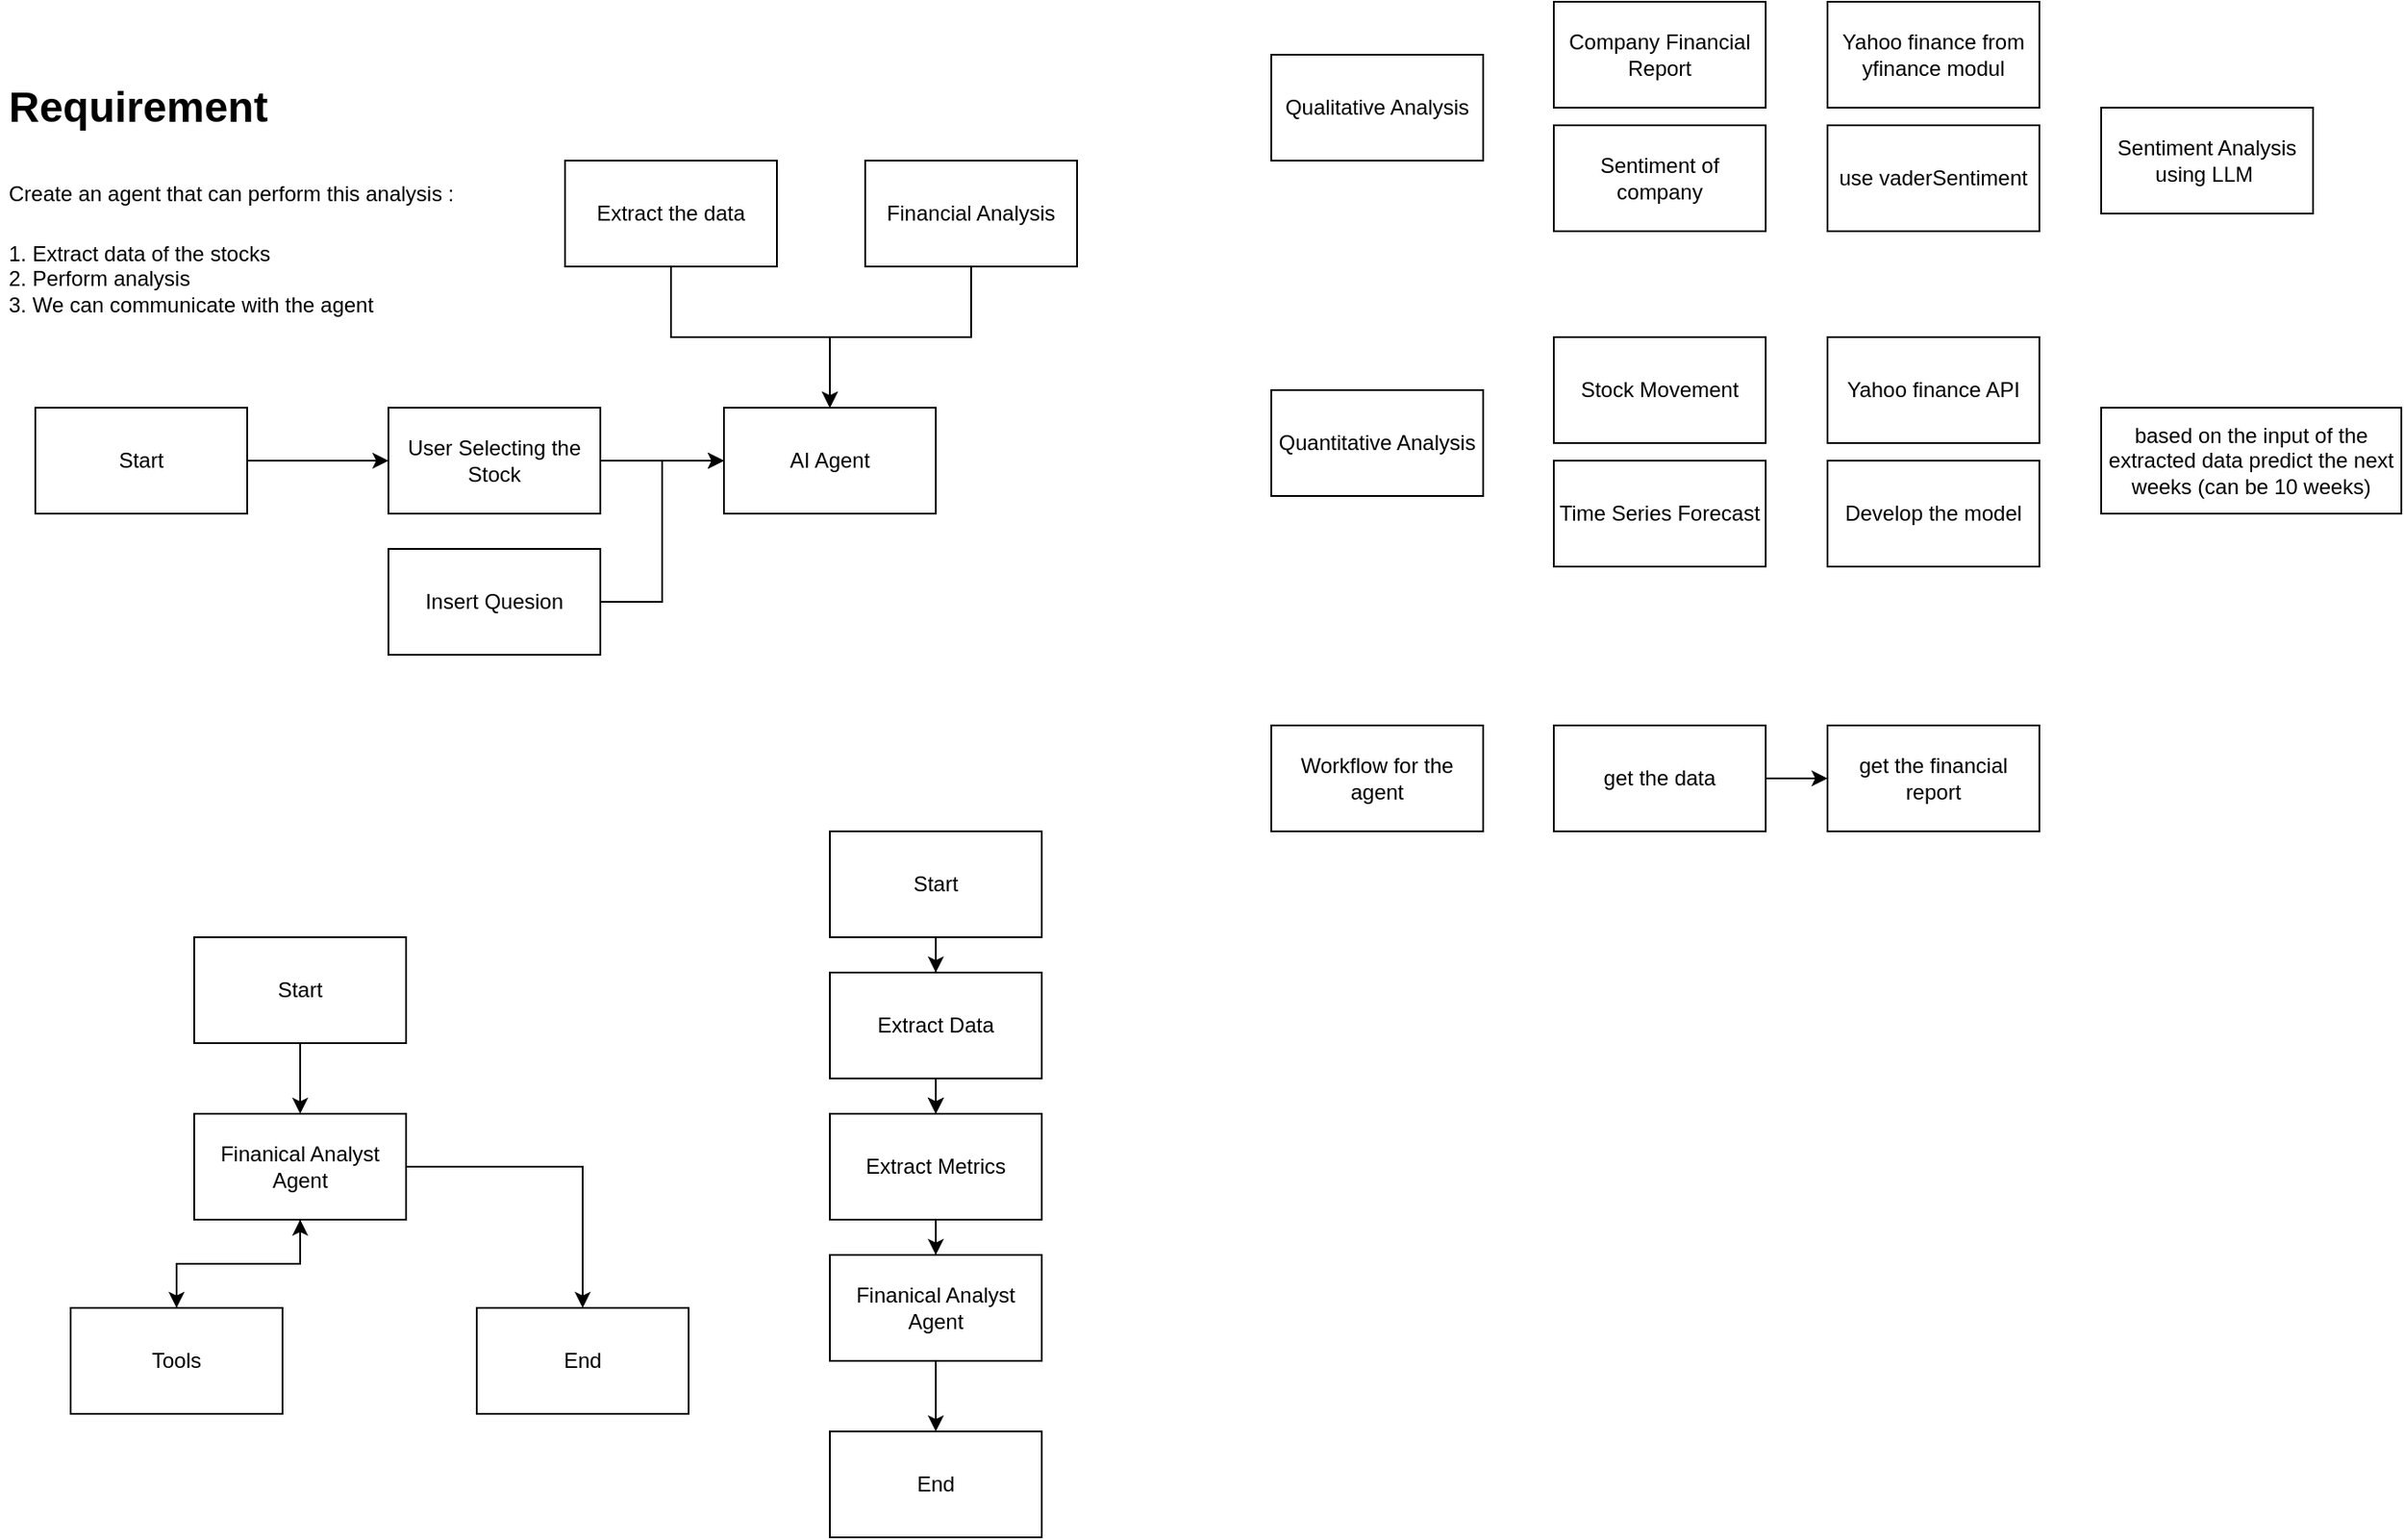 <mxfile version="25.0.3">
  <diagram name="Page-1" id="_f3Yg4o5PHZlEHPsODwt">
    <mxGraphModel dx="880" dy="506" grid="1" gridSize="10" guides="1" tooltips="1" connect="1" arrows="1" fold="1" page="1" pageScale="1" pageWidth="850" pageHeight="1100" math="0" shadow="0">
      <root>
        <mxCell id="0" />
        <mxCell id="1" parent="0" />
        <mxCell id="Noup0t10YOCv4foIyvC9-1" value="&lt;h1&gt;&lt;span style=&quot;background-color: initial;&quot;&gt;Requirement&lt;/span&gt;&lt;/h1&gt;&lt;h1&gt;&lt;span style=&quot;background-color: initial; font-size: 12px; font-weight: normal;&quot;&gt;Create an agent that can perform this analysis :&lt;/span&gt;&lt;br&gt;&lt;/h1&gt;&lt;div&gt;&lt;span style=&quot;background-color: initial; font-size: 12px; font-weight: normal;&quot;&gt;1. Extract data of the stocks&lt;/span&gt;&lt;/div&gt;&lt;div&gt;&lt;span style=&quot;background-color: initial; font-size: 12px; font-weight: normal;&quot;&gt;2. Perform analysis&lt;/span&gt;&lt;/div&gt;&lt;div&gt;&lt;span style=&quot;background-color: initial; font-size: 12px; font-weight: normal;&quot;&gt;3. We can communicate with the agent&amp;nbsp;&lt;/span&gt;&lt;/div&gt;" style="text;html=1;strokeColor=none;fillColor=none;spacing=5;spacingTop=-20;whiteSpace=wrap;overflow=hidden;rounded=0;" parent="1" vertex="1">
          <mxGeometry x="120" y="110" width="290" height="190" as="geometry" />
        </mxCell>
        <mxCell id="Noup0t10YOCv4foIyvC9-4" style="edgeStyle=orthogonalEdgeStyle;rounded=0;orthogonalLoop=1;jettySize=auto;html=1;" parent="1" source="Noup0t10YOCv4foIyvC9-2" target="Noup0t10YOCv4foIyvC9-3" edge="1">
          <mxGeometry relative="1" as="geometry" />
        </mxCell>
        <mxCell id="Noup0t10YOCv4foIyvC9-2" value="Start" style="rounded=0;whiteSpace=wrap;html=1;" parent="1" vertex="1">
          <mxGeometry x="140" y="300" width="120" height="60" as="geometry" />
        </mxCell>
        <mxCell id="Noup0t10YOCv4foIyvC9-6" style="edgeStyle=orthogonalEdgeStyle;rounded=0;orthogonalLoop=1;jettySize=auto;html=1;" parent="1" source="Noup0t10YOCv4foIyvC9-3" target="Noup0t10YOCv4foIyvC9-5" edge="1">
          <mxGeometry relative="1" as="geometry" />
        </mxCell>
        <mxCell id="Noup0t10YOCv4foIyvC9-3" value="User Selecting the Stock" style="rounded=0;whiteSpace=wrap;html=1;" parent="1" vertex="1">
          <mxGeometry x="340" y="300" width="120" height="60" as="geometry" />
        </mxCell>
        <mxCell id="Noup0t10YOCv4foIyvC9-5" value="AI Agent" style="rounded=0;whiteSpace=wrap;html=1;" parent="1" vertex="1">
          <mxGeometry x="530" y="300" width="120" height="60" as="geometry" />
        </mxCell>
        <mxCell id="Noup0t10YOCv4foIyvC9-9" style="edgeStyle=orthogonalEdgeStyle;rounded=0;orthogonalLoop=1;jettySize=auto;html=1;entryX=0;entryY=0.5;entryDx=0;entryDy=0;" parent="1" source="Noup0t10YOCv4foIyvC9-7" target="Noup0t10YOCv4foIyvC9-5" edge="1">
          <mxGeometry relative="1" as="geometry" />
        </mxCell>
        <mxCell id="Noup0t10YOCv4foIyvC9-7" value="Insert Quesion" style="rounded=0;whiteSpace=wrap;html=1;" parent="1" vertex="1">
          <mxGeometry x="340" y="380" width="120" height="60" as="geometry" />
        </mxCell>
        <mxCell id="Noup0t10YOCv4foIyvC9-14" style="edgeStyle=orthogonalEdgeStyle;rounded=0;orthogonalLoop=1;jettySize=auto;html=1;" parent="1" source="Noup0t10YOCv4foIyvC9-10" target="Noup0t10YOCv4foIyvC9-5" edge="1">
          <mxGeometry relative="1" as="geometry" />
        </mxCell>
        <mxCell id="Noup0t10YOCv4foIyvC9-10" value="Extract the data" style="rounded=0;whiteSpace=wrap;html=1;" parent="1" vertex="1">
          <mxGeometry x="440" y="160" width="120" height="60" as="geometry" />
        </mxCell>
        <mxCell id="Noup0t10YOCv4foIyvC9-15" style="edgeStyle=orthogonalEdgeStyle;rounded=0;orthogonalLoop=1;jettySize=auto;html=1;entryX=0.5;entryY=0;entryDx=0;entryDy=0;" parent="1" source="Noup0t10YOCv4foIyvC9-11" target="Noup0t10YOCv4foIyvC9-5" edge="1">
          <mxGeometry relative="1" as="geometry" />
        </mxCell>
        <mxCell id="Noup0t10YOCv4foIyvC9-11" value="Financial Analysis" style="rounded=0;whiteSpace=wrap;html=1;" parent="1" vertex="1">
          <mxGeometry x="610" y="160" width="120" height="60" as="geometry" />
        </mxCell>
        <mxCell id="Noup0t10YOCv4foIyvC9-16" value="Qualitative Analysis" style="rounded=0;whiteSpace=wrap;html=1;" parent="1" vertex="1">
          <mxGeometry x="840" y="100" width="120" height="60" as="geometry" />
        </mxCell>
        <mxCell id="Noup0t10YOCv4foIyvC9-17" value="Quantitative Analysis" style="rounded=0;whiteSpace=wrap;html=1;" parent="1" vertex="1">
          <mxGeometry x="840" y="290" width="120" height="60" as="geometry" />
        </mxCell>
        <mxCell id="Noup0t10YOCv4foIyvC9-18" value="Company Financial Report" style="rounded=0;whiteSpace=wrap;html=1;" parent="1" vertex="1">
          <mxGeometry x="1000" y="70" width="120" height="60" as="geometry" />
        </mxCell>
        <mxCell id="Noup0t10YOCv4foIyvC9-19" value="Sentiment of company" style="rounded=0;whiteSpace=wrap;html=1;" parent="1" vertex="1">
          <mxGeometry x="1000" y="140" width="120" height="60" as="geometry" />
        </mxCell>
        <mxCell id="Noup0t10YOCv4foIyvC9-20" value="Stock Movement" style="rounded=0;whiteSpace=wrap;html=1;" parent="1" vertex="1">
          <mxGeometry x="1000" y="260" width="120" height="60" as="geometry" />
        </mxCell>
        <mxCell id="Noup0t10YOCv4foIyvC9-21" value="use&amp;nbsp;vaderSentiment" style="rounded=0;whiteSpace=wrap;html=1;" parent="1" vertex="1">
          <mxGeometry x="1155" y="140" width="120" height="60" as="geometry" />
        </mxCell>
        <mxCell id="Noup0t10YOCv4foIyvC9-22" value="Yahoo finance from yfinance modul" style="rounded=0;whiteSpace=wrap;html=1;" parent="1" vertex="1">
          <mxGeometry x="1155" y="70" width="120" height="60" as="geometry" />
        </mxCell>
        <mxCell id="Noup0t10YOCv4foIyvC9-23" value="Yahoo finance API" style="rounded=0;whiteSpace=wrap;html=1;" parent="1" vertex="1">
          <mxGeometry x="1155" y="260" width="120" height="60" as="geometry" />
        </mxCell>
        <mxCell id="Noup0t10YOCv4foIyvC9-24" value="Time Series Forecast" style="rounded=0;whiteSpace=wrap;html=1;" parent="1" vertex="1">
          <mxGeometry x="1000" y="330" width="120" height="60" as="geometry" />
        </mxCell>
        <mxCell id="Noup0t10YOCv4foIyvC9-25" value="Develop the model" style="rounded=0;whiteSpace=wrap;html=1;" parent="1" vertex="1">
          <mxGeometry x="1155" y="330" width="120" height="60" as="geometry" />
        </mxCell>
        <mxCell id="Noup0t10YOCv4foIyvC9-27" value="Sentiment Analysis using LLM&amp;nbsp;" style="rounded=0;whiteSpace=wrap;html=1;" parent="1" vertex="1">
          <mxGeometry x="1310" y="130" width="120" height="60" as="geometry" />
        </mxCell>
        <mxCell id="Noup0t10YOCv4foIyvC9-28" value="Workflow for the agent" style="rounded=0;whiteSpace=wrap;html=1;" parent="1" vertex="1">
          <mxGeometry x="840" y="480" width="120" height="60" as="geometry" />
        </mxCell>
        <mxCell id="Noup0t10YOCv4foIyvC9-33" style="edgeStyle=orthogonalEdgeStyle;rounded=0;orthogonalLoop=1;jettySize=auto;html=1;" parent="1" source="Noup0t10YOCv4foIyvC9-29" target="Noup0t10YOCv4foIyvC9-30" edge="1">
          <mxGeometry relative="1" as="geometry" />
        </mxCell>
        <mxCell id="Noup0t10YOCv4foIyvC9-29" value="get the data" style="rounded=0;whiteSpace=wrap;html=1;" parent="1" vertex="1">
          <mxGeometry x="1000" y="480" width="120" height="60" as="geometry" />
        </mxCell>
        <mxCell id="Noup0t10YOCv4foIyvC9-30" value="get the financial report" style="rounded=0;whiteSpace=wrap;html=1;" parent="1" vertex="1">
          <mxGeometry x="1155" y="480" width="120" height="60" as="geometry" />
        </mxCell>
        <mxCell id="Noup0t10YOCv4foIyvC9-39" style="edgeStyle=orthogonalEdgeStyle;rounded=0;orthogonalLoop=1;jettySize=auto;html=1;" parent="1" source="Noup0t10YOCv4foIyvC9-34" target="Noup0t10YOCv4foIyvC9-35" edge="1">
          <mxGeometry relative="1" as="geometry" />
        </mxCell>
        <mxCell id="Noup0t10YOCv4foIyvC9-42" style="edgeStyle=orthogonalEdgeStyle;rounded=0;orthogonalLoop=1;jettySize=auto;html=1;" parent="1" source="Noup0t10YOCv4foIyvC9-34" target="Noup0t10YOCv4foIyvC9-36" edge="1">
          <mxGeometry relative="1" as="geometry" />
        </mxCell>
        <mxCell id="Noup0t10YOCv4foIyvC9-34" value="Finanical Analyst Agent" style="rounded=0;whiteSpace=wrap;html=1;" parent="1" vertex="1">
          <mxGeometry x="230" y="700" width="120" height="60" as="geometry" />
        </mxCell>
        <mxCell id="Noup0t10YOCv4foIyvC9-40" style="edgeStyle=orthogonalEdgeStyle;rounded=0;orthogonalLoop=1;jettySize=auto;html=1;" parent="1" source="Noup0t10YOCv4foIyvC9-35" target="Noup0t10YOCv4foIyvC9-34" edge="1">
          <mxGeometry relative="1" as="geometry" />
        </mxCell>
        <mxCell id="Noup0t10YOCv4foIyvC9-35" value="Tools" style="rounded=0;whiteSpace=wrap;html=1;" parent="1" vertex="1">
          <mxGeometry x="160" y="810" width="120" height="60" as="geometry" />
        </mxCell>
        <mxCell id="Noup0t10YOCv4foIyvC9-36" value="End" style="rounded=0;whiteSpace=wrap;html=1;" parent="1" vertex="1">
          <mxGeometry x="390" y="810" width="120" height="60" as="geometry" />
        </mxCell>
        <mxCell id="Noup0t10YOCv4foIyvC9-38" style="edgeStyle=orthogonalEdgeStyle;rounded=0;orthogonalLoop=1;jettySize=auto;html=1;entryX=0.5;entryY=0;entryDx=0;entryDy=0;" parent="1" source="Noup0t10YOCv4foIyvC9-37" target="Noup0t10YOCv4foIyvC9-34" edge="1">
          <mxGeometry relative="1" as="geometry" />
        </mxCell>
        <mxCell id="Noup0t10YOCv4foIyvC9-37" value="Start" style="rounded=0;whiteSpace=wrap;html=1;" parent="1" vertex="1">
          <mxGeometry x="230" y="600" width="120" height="60" as="geometry" />
        </mxCell>
        <mxCell id="Noup0t10YOCv4foIyvC9-52" style="edgeStyle=orthogonalEdgeStyle;rounded=0;orthogonalLoop=1;jettySize=auto;html=1;" parent="1" source="Noup0t10YOCv4foIyvC9-53" target="Noup0t10YOCv4foIyvC9-56" edge="1">
          <mxGeometry relative="1" as="geometry" />
        </mxCell>
        <mxCell id="Noup0t10YOCv4foIyvC9-53" value="Finanical Analyst Agent" style="rounded=0;whiteSpace=wrap;html=1;" parent="1" vertex="1">
          <mxGeometry x="590" y="780" width="120" height="60" as="geometry" />
        </mxCell>
        <mxCell id="Noup0t10YOCv4foIyvC9-56" value="End" style="rounded=0;whiteSpace=wrap;html=1;" parent="1" vertex="1">
          <mxGeometry x="590" y="880" width="120" height="60" as="geometry" />
        </mxCell>
        <mxCell id="Noup0t10YOCv4foIyvC9-61" style="edgeStyle=orthogonalEdgeStyle;rounded=0;orthogonalLoop=1;jettySize=auto;html=1;" parent="1" source="Noup0t10YOCv4foIyvC9-58" target="Noup0t10YOCv4foIyvC9-59" edge="1">
          <mxGeometry relative="1" as="geometry" />
        </mxCell>
        <mxCell id="Noup0t10YOCv4foIyvC9-64" value="" style="edgeStyle=orthogonalEdgeStyle;rounded=0;orthogonalLoop=1;jettySize=auto;html=1;" parent="1" source="Noup0t10YOCv4foIyvC9-58" target="Noup0t10YOCv4foIyvC9-60" edge="1">
          <mxGeometry relative="1" as="geometry" />
        </mxCell>
        <mxCell id="Noup0t10YOCv4foIyvC9-58" value="Start" style="rounded=0;whiteSpace=wrap;html=1;" parent="1" vertex="1">
          <mxGeometry x="590" y="540" width="120" height="60" as="geometry" />
        </mxCell>
        <mxCell id="Noup0t10YOCv4foIyvC9-63" style="edgeStyle=orthogonalEdgeStyle;rounded=0;orthogonalLoop=1;jettySize=auto;html=1;entryX=0.5;entryY=0;entryDx=0;entryDy=0;" parent="1" source="Noup0t10YOCv4foIyvC9-59" target="Noup0t10YOCv4foIyvC9-60" edge="1">
          <mxGeometry relative="1" as="geometry" />
        </mxCell>
        <mxCell id="Noup0t10YOCv4foIyvC9-59" value="Extract Data" style="rounded=0;whiteSpace=wrap;html=1;" parent="1" vertex="1">
          <mxGeometry x="590" y="620" width="120" height="60" as="geometry" />
        </mxCell>
        <mxCell id="Noup0t10YOCv4foIyvC9-62" style="edgeStyle=orthogonalEdgeStyle;rounded=0;orthogonalLoop=1;jettySize=auto;html=1;entryX=0.5;entryY=0;entryDx=0;entryDy=0;" parent="1" source="Noup0t10YOCv4foIyvC9-60" target="Noup0t10YOCv4foIyvC9-53" edge="1">
          <mxGeometry relative="1" as="geometry" />
        </mxCell>
        <mxCell id="Noup0t10YOCv4foIyvC9-60" value="Extract Metrics" style="rounded=0;whiteSpace=wrap;html=1;" parent="1" vertex="1">
          <mxGeometry x="590" y="700" width="120" height="60" as="geometry" />
        </mxCell>
        <mxCell id="Noup0t10YOCv4foIyvC9-65" value="based on the input of the extracted data predict the next weeks (can be 10 weeks)" style="rounded=0;whiteSpace=wrap;html=1;" parent="1" vertex="1">
          <mxGeometry x="1310" y="300" width="170" height="60" as="geometry" />
        </mxCell>
      </root>
    </mxGraphModel>
  </diagram>
</mxfile>
